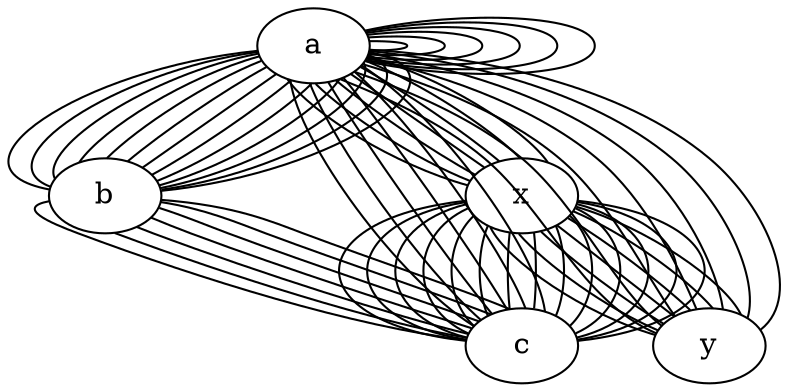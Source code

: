 graph test2 {
       a -- b -- c;
       a -- {
       a -- b -- c;
       a -- {
       a -- b -- c;
       a -- {
       a -- b -- c;
       a -- {
       a -- b -- c;
       a -- {
       a -- b -- c;
       a -- {
       a -- b -- c;
       a -- {x y};
       x -- c [w=10.0];
       x -- c [w=10.0];
       x -- y [w=5.0,len=3];
};
       x -- c [w=10.0];
       x -- c [w=10.0];
       x -- y [w=5.0,len=3];
};
       x -- c [w=10.0];
       x -- c [w=10.0];
       x -- y [w=5.0,len=3];
};
       x -- c [w=10.0];
       x -- c [w=10.0];
       x -- y [w=5.0,len=3];
};
       x -- c [w=10.0];
       x -- c [w=10.0];
       x -- y [w=5.0,len=3];
};
       x -- c [w=10.0];
       x -- c [w=10.0];
       x -- y [w=5.0,len=3];
};
       x -- c [w=10.0];
       x -- c [w=10.0];
       x -- y [w=5.0,len=3];
}

